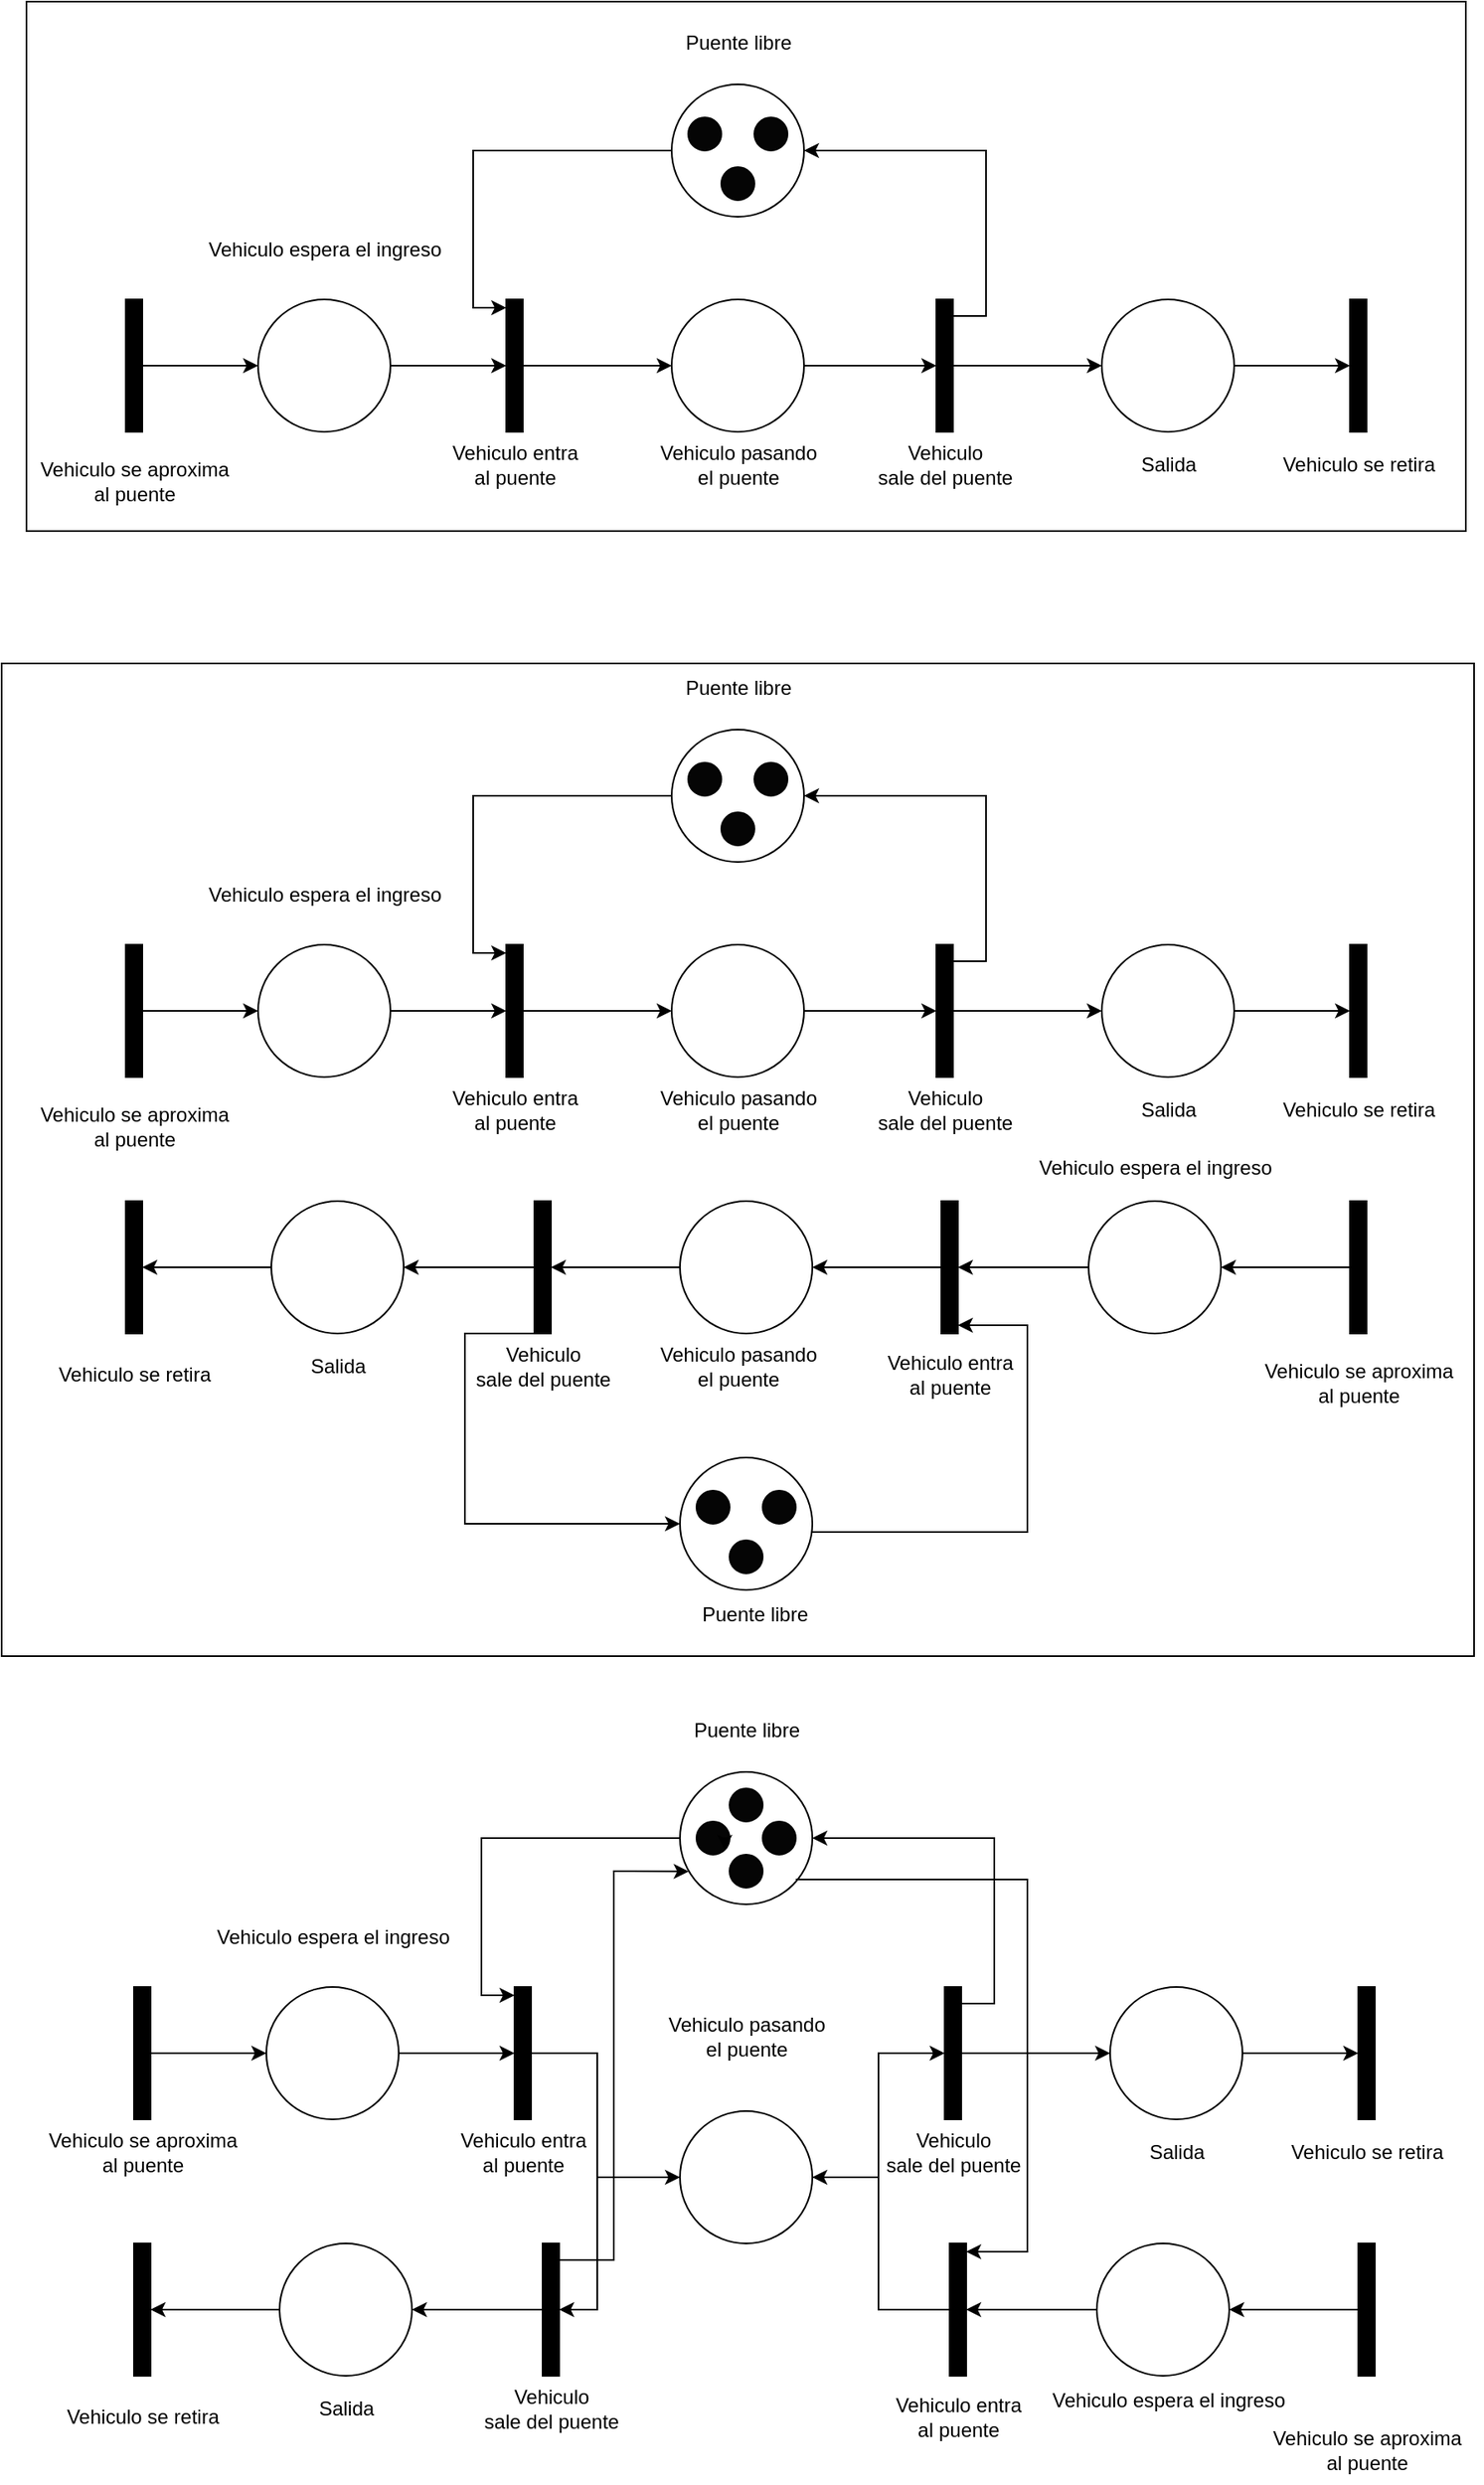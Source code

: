 <mxfile version="24.8.3">
  <diagram name="Page-1" id="d_wN142GEvKjSIs4hWVD">
    <mxGraphModel dx="989" dy="533" grid="1" gridSize="10" guides="1" tooltips="1" connect="1" arrows="1" fold="1" page="1" pageScale="1" pageWidth="1400" pageHeight="850" math="0" shadow="0">
      <root>
        <mxCell id="0" />
        <mxCell id="1" parent="0" />
        <mxCell id="UuXzAFl8zNPXqUN-9O2e-117" value="" style="rounded=0;whiteSpace=wrap;html=1;" vertex="1" parent="1">
          <mxGeometry x="60" y="450" width="890" height="600" as="geometry" />
        </mxCell>
        <mxCell id="UuXzAFl8zNPXqUN-9O2e-116" value="" style="rounded=0;whiteSpace=wrap;html=1;" vertex="1" parent="1">
          <mxGeometry x="75" y="50" width="870" height="320" as="geometry" />
        </mxCell>
        <mxCell id="DVIwmyQBBpOv4USfi71m-3" value="" style="edgeStyle=orthogonalEdgeStyle;rounded=0;orthogonalLoop=1;jettySize=auto;html=1;curved=0;" parent="1" source="DVIwmyQBBpOv4USfi71m-1" target="DVIwmyQBBpOv4USfi71m-2" edge="1">
          <mxGeometry relative="1" as="geometry" />
        </mxCell>
        <mxCell id="DVIwmyQBBpOv4USfi71m-1" value="" style="html=1;points=[[0,0,0,0,5],[0,1,0,0,-5],[1,0,0,0,5],[1,1,0,0,-5]];perimeter=orthogonalPerimeter;outlineConnect=0;targetShapes=umlLifeline;portConstraint=eastwest;newEdgeStyle={&quot;curved&quot;:0,&quot;rounded&quot;:0};fillColor=#000000;" parent="1" vertex="1">
          <mxGeometry x="135" y="230" width="10" height="80" as="geometry" />
        </mxCell>
        <mxCell id="UuXzAFl8zNPXqUN-9O2e-1" value="" style="edgeStyle=orthogonalEdgeStyle;rounded=0;orthogonalLoop=1;jettySize=auto;html=1;" edge="1" parent="1" source="DVIwmyQBBpOv4USfi71m-2" target="DVIwmyQBBpOv4USfi71m-4">
          <mxGeometry relative="1" as="geometry" />
        </mxCell>
        <mxCell id="DVIwmyQBBpOv4USfi71m-2" value="" style="ellipse;whiteSpace=wrap;html=1;aspect=fixed;" parent="1" vertex="1">
          <mxGeometry x="215" y="230" width="80" height="80" as="geometry" />
        </mxCell>
        <mxCell id="UuXzAFl8zNPXqUN-9O2e-3" value="" style="edgeStyle=orthogonalEdgeStyle;rounded=0;orthogonalLoop=1;jettySize=auto;html=1;curved=0;" edge="1" parent="1" source="DVIwmyQBBpOv4USfi71m-4" target="UuXzAFl8zNPXqUN-9O2e-2">
          <mxGeometry relative="1" as="geometry" />
        </mxCell>
        <mxCell id="DVIwmyQBBpOv4USfi71m-4" value="" style="html=1;points=[[0,0,0,0,5],[0,1,0,0,-5],[1,0,0,0,5],[1,1,0,0,-5]];perimeter=orthogonalPerimeter;outlineConnect=0;targetShapes=umlLifeline;portConstraint=eastwest;newEdgeStyle={&quot;curved&quot;:0,&quot;rounded&quot;:0};fillColor=#000000;" parent="1" vertex="1">
          <mxGeometry x="365" y="230" width="10" height="80" as="geometry" />
        </mxCell>
        <mxCell id="UuXzAFl8zNPXqUN-9O2e-5" value="" style="edgeStyle=orthogonalEdgeStyle;rounded=0;orthogonalLoop=1;jettySize=auto;html=1;" edge="1" parent="1" source="UuXzAFl8zNPXqUN-9O2e-2" target="UuXzAFl8zNPXqUN-9O2e-4">
          <mxGeometry relative="1" as="geometry" />
        </mxCell>
        <mxCell id="UuXzAFl8zNPXqUN-9O2e-2" value="" style="ellipse;whiteSpace=wrap;html=1;aspect=fixed;" vertex="1" parent="1">
          <mxGeometry x="465" y="230" width="80" height="80" as="geometry" />
        </mxCell>
        <mxCell id="UuXzAFl8zNPXqUN-9O2e-14" value="" style="edgeStyle=orthogonalEdgeStyle;rounded=0;orthogonalLoop=1;jettySize=auto;html=1;curved=0;" edge="1" parent="1" source="UuXzAFl8zNPXqUN-9O2e-4" target="UuXzAFl8zNPXqUN-9O2e-13">
          <mxGeometry relative="1" as="geometry" />
        </mxCell>
        <mxCell id="UuXzAFl8zNPXqUN-9O2e-4" value="" style="html=1;points=[[0,0,0,0,5],[0,1,0,0,-5],[1,0,0,0,5],[1,1,0,0,-5]];perimeter=orthogonalPerimeter;outlineConnect=0;targetShapes=umlLifeline;portConstraint=eastwest;newEdgeStyle={&quot;curved&quot;:0,&quot;rounded&quot;:0};fillColor=#000000;" vertex="1" parent="1">
          <mxGeometry x="625" y="230" width="10" height="80" as="geometry" />
        </mxCell>
        <mxCell id="UuXzAFl8zNPXqUN-9O2e-6" value="" style="ellipse;whiteSpace=wrap;html=1;aspect=fixed;" vertex="1" parent="1">
          <mxGeometry x="465" y="100" width="80" height="80" as="geometry" />
        </mxCell>
        <mxCell id="UuXzAFl8zNPXqUN-9O2e-8" value="" style="ellipse;whiteSpace=wrap;html=1;aspect=fixed;fillColor=#050505;" vertex="1" parent="1">
          <mxGeometry x="515" y="120" width="20" height="20" as="geometry" />
        </mxCell>
        <mxCell id="UuXzAFl8zNPXqUN-9O2e-9" value="" style="ellipse;whiteSpace=wrap;html=1;aspect=fixed;fillColor=#050505;" vertex="1" parent="1">
          <mxGeometry x="475" y="120" width="20" height="20" as="geometry" />
        </mxCell>
        <mxCell id="UuXzAFl8zNPXqUN-9O2e-10" value="" style="ellipse;whiteSpace=wrap;html=1;aspect=fixed;fillColor=#050505;" vertex="1" parent="1">
          <mxGeometry x="495" y="150" width="20" height="20" as="geometry" />
        </mxCell>
        <mxCell id="UuXzAFl8zNPXqUN-9O2e-11" value="" style="endArrow=classic;html=1;rounded=0;entryX=1;entryY=0.5;entryDx=0;entryDy=0;" edge="1" parent="1" target="UuXzAFl8zNPXqUN-9O2e-6">
          <mxGeometry width="50" height="50" relative="1" as="geometry">
            <mxPoint x="635" y="240" as="sourcePoint" />
            <mxPoint x="685" y="190" as="targetPoint" />
            <Array as="points">
              <mxPoint x="655" y="240" />
              <mxPoint x="655" y="190" />
              <mxPoint x="655" y="140" />
            </Array>
          </mxGeometry>
        </mxCell>
        <mxCell id="UuXzAFl8zNPXqUN-9O2e-12" value="" style="endArrow=classic;html=1;rounded=0;entryX=0;entryY=0;entryDx=0;entryDy=5;entryPerimeter=0;" edge="1" parent="1" target="DVIwmyQBBpOv4USfi71m-4">
          <mxGeometry width="50" height="50" relative="1" as="geometry">
            <mxPoint x="465" y="140" as="sourcePoint" />
            <mxPoint x="515" y="90" as="targetPoint" />
            <Array as="points">
              <mxPoint x="345" y="140" />
              <mxPoint x="345" y="235" />
            </Array>
          </mxGeometry>
        </mxCell>
        <mxCell id="UuXzAFl8zNPXqUN-9O2e-16" value="" style="edgeStyle=orthogonalEdgeStyle;rounded=0;orthogonalLoop=1;jettySize=auto;html=1;" edge="1" parent="1" source="UuXzAFl8zNPXqUN-9O2e-13" target="UuXzAFl8zNPXqUN-9O2e-15">
          <mxGeometry relative="1" as="geometry" />
        </mxCell>
        <mxCell id="UuXzAFl8zNPXqUN-9O2e-13" value="" style="ellipse;whiteSpace=wrap;html=1;aspect=fixed;" vertex="1" parent="1">
          <mxGeometry x="725" y="230" width="80" height="80" as="geometry" />
        </mxCell>
        <mxCell id="UuXzAFl8zNPXqUN-9O2e-15" value="" style="html=1;points=[[0,0,0,0,5],[0,1,0,0,-5],[1,0,0,0,5],[1,1,0,0,-5]];perimeter=orthogonalPerimeter;outlineConnect=0;targetShapes=umlLifeline;portConstraint=eastwest;newEdgeStyle={&quot;curved&quot;:0,&quot;rounded&quot;:0};fillColor=#000000;" vertex="1" parent="1">
          <mxGeometry x="875" y="230" width="10" height="80" as="geometry" />
        </mxCell>
        <mxCell id="UuXzAFl8zNPXqUN-9O2e-17" value="&lt;div&gt;Vehiculo se aproxima&lt;/div&gt;&lt;div&gt;al puente&lt;br&gt;&lt;/div&gt;" style="text;html=1;align=center;verticalAlign=middle;resizable=0;points=[];autosize=1;strokeColor=none;fillColor=none;" vertex="1" parent="1">
          <mxGeometry x="70" y="320" width="140" height="40" as="geometry" />
        </mxCell>
        <mxCell id="UuXzAFl8zNPXqUN-9O2e-18" value="Vehiculo espera el ingreso" style="text;html=1;align=center;verticalAlign=middle;resizable=0;points=[];autosize=1;strokeColor=none;fillColor=none;" vertex="1" parent="1">
          <mxGeometry x="170" y="185" width="170" height="30" as="geometry" />
        </mxCell>
        <mxCell id="UuXzAFl8zNPXqUN-9O2e-19" value="&lt;div&gt;Vehiculo entra&lt;/div&gt;&lt;div&gt;al puente&lt;br&gt;&lt;/div&gt;" style="text;html=1;align=center;verticalAlign=middle;resizable=0;points=[];autosize=1;strokeColor=none;fillColor=none;" vertex="1" parent="1">
          <mxGeometry x="320" y="310" width="100" height="40" as="geometry" />
        </mxCell>
        <mxCell id="UuXzAFl8zNPXqUN-9O2e-20" value="&lt;div&gt;Vehiculo pasando&lt;/div&gt;&lt;div&gt;el puente&lt;br&gt;&lt;/div&gt;" style="text;html=1;align=center;verticalAlign=middle;resizable=0;points=[];autosize=1;strokeColor=none;fillColor=none;" vertex="1" parent="1">
          <mxGeometry x="445" y="310" width="120" height="40" as="geometry" />
        </mxCell>
        <mxCell id="UuXzAFl8zNPXqUN-9O2e-21" value="&lt;div&gt;Vehiculo&lt;/div&gt;&lt;div&gt;sale del puente&lt;br&gt;&lt;/div&gt;" style="text;html=1;align=center;verticalAlign=middle;resizable=0;points=[];autosize=1;strokeColor=none;fillColor=none;" vertex="1" parent="1">
          <mxGeometry x="575" y="310" width="110" height="40" as="geometry" />
        </mxCell>
        <mxCell id="UuXzAFl8zNPXqUN-9O2e-22" value="Salida" style="text;html=1;align=center;verticalAlign=middle;resizable=0;points=[];autosize=1;strokeColor=none;fillColor=none;" vertex="1" parent="1">
          <mxGeometry x="735" y="315" width="60" height="30" as="geometry" />
        </mxCell>
        <mxCell id="UuXzAFl8zNPXqUN-9O2e-23" value="&lt;div&gt;Vehiculo se retira&lt;br&gt;&lt;/div&gt;" style="text;html=1;align=center;verticalAlign=middle;resizable=0;points=[];autosize=1;strokeColor=none;fillColor=none;" vertex="1" parent="1">
          <mxGeometry x="820" y="315" width="120" height="30" as="geometry" />
        </mxCell>
        <mxCell id="UuXzAFl8zNPXqUN-9O2e-24" value="Puente libre" style="text;html=1;align=center;verticalAlign=middle;resizable=0;points=[];autosize=1;strokeColor=none;fillColor=none;" vertex="1" parent="1">
          <mxGeometry x="460" y="60" width="90" height="30" as="geometry" />
        </mxCell>
        <mxCell id="UuXzAFl8zNPXqUN-9O2e-25" value="" style="edgeStyle=orthogonalEdgeStyle;rounded=0;orthogonalLoop=1;jettySize=auto;html=1;curved=0;" edge="1" parent="1" source="UuXzAFl8zNPXqUN-9O2e-26" target="UuXzAFl8zNPXqUN-9O2e-28">
          <mxGeometry relative="1" as="geometry" />
        </mxCell>
        <mxCell id="UuXzAFl8zNPXqUN-9O2e-26" value="" style="html=1;points=[[0,0,0,0,5],[0,1,0,0,-5],[1,0,0,0,5],[1,1,0,0,-5]];perimeter=orthogonalPerimeter;outlineConnect=0;targetShapes=umlLifeline;portConstraint=eastwest;newEdgeStyle={&quot;curved&quot;:0,&quot;rounded&quot;:0};fillColor=#000000;" vertex="1" parent="1">
          <mxGeometry x="135" y="620" width="10" height="80" as="geometry" />
        </mxCell>
        <mxCell id="UuXzAFl8zNPXqUN-9O2e-27" value="" style="edgeStyle=orthogonalEdgeStyle;rounded=0;orthogonalLoop=1;jettySize=auto;html=1;" edge="1" parent="1" source="UuXzAFl8zNPXqUN-9O2e-28" target="UuXzAFl8zNPXqUN-9O2e-30">
          <mxGeometry relative="1" as="geometry" />
        </mxCell>
        <mxCell id="UuXzAFl8zNPXqUN-9O2e-28" value="" style="ellipse;whiteSpace=wrap;html=1;aspect=fixed;" vertex="1" parent="1">
          <mxGeometry x="215" y="620" width="80" height="80" as="geometry" />
        </mxCell>
        <mxCell id="UuXzAFl8zNPXqUN-9O2e-29" value="" style="edgeStyle=orthogonalEdgeStyle;rounded=0;orthogonalLoop=1;jettySize=auto;html=1;curved=0;" edge="1" parent="1" source="UuXzAFl8zNPXqUN-9O2e-30" target="UuXzAFl8zNPXqUN-9O2e-32">
          <mxGeometry relative="1" as="geometry" />
        </mxCell>
        <mxCell id="UuXzAFl8zNPXqUN-9O2e-30" value="" style="html=1;points=[[0,0,0,0,5],[0,1,0,0,-5],[1,0,0,0,5],[1,1,0,0,-5]];perimeter=orthogonalPerimeter;outlineConnect=0;targetShapes=umlLifeline;portConstraint=eastwest;newEdgeStyle={&quot;curved&quot;:0,&quot;rounded&quot;:0};fillColor=#000000;" vertex="1" parent="1">
          <mxGeometry x="365" y="620" width="10" height="80" as="geometry" />
        </mxCell>
        <mxCell id="UuXzAFl8zNPXqUN-9O2e-31" value="" style="edgeStyle=orthogonalEdgeStyle;rounded=0;orthogonalLoop=1;jettySize=auto;html=1;" edge="1" parent="1" source="UuXzAFl8zNPXqUN-9O2e-32" target="UuXzAFl8zNPXqUN-9O2e-34">
          <mxGeometry relative="1" as="geometry" />
        </mxCell>
        <mxCell id="UuXzAFl8zNPXqUN-9O2e-32" value="" style="ellipse;whiteSpace=wrap;html=1;aspect=fixed;" vertex="1" parent="1">
          <mxGeometry x="465" y="620" width="80" height="80" as="geometry" />
        </mxCell>
        <mxCell id="UuXzAFl8zNPXqUN-9O2e-33" value="" style="edgeStyle=orthogonalEdgeStyle;rounded=0;orthogonalLoop=1;jettySize=auto;html=1;curved=0;" edge="1" parent="1" source="UuXzAFl8zNPXqUN-9O2e-34" target="UuXzAFl8zNPXqUN-9O2e-42">
          <mxGeometry relative="1" as="geometry" />
        </mxCell>
        <mxCell id="UuXzAFl8zNPXqUN-9O2e-34" value="" style="html=1;points=[[0,0,0,0,5],[0,1,0,0,-5],[1,0,0,0,5],[1,1,0,0,-5]];perimeter=orthogonalPerimeter;outlineConnect=0;targetShapes=umlLifeline;portConstraint=eastwest;newEdgeStyle={&quot;curved&quot;:0,&quot;rounded&quot;:0};fillColor=#000000;" vertex="1" parent="1">
          <mxGeometry x="625" y="620" width="10" height="80" as="geometry" />
        </mxCell>
        <mxCell id="UuXzAFl8zNPXqUN-9O2e-35" value="" style="ellipse;whiteSpace=wrap;html=1;aspect=fixed;" vertex="1" parent="1">
          <mxGeometry x="465" y="490" width="80" height="80" as="geometry" />
        </mxCell>
        <mxCell id="UuXzAFl8zNPXqUN-9O2e-36" value="" style="ellipse;whiteSpace=wrap;html=1;aspect=fixed;fillColor=#050505;" vertex="1" parent="1">
          <mxGeometry x="515" y="510" width="20" height="20" as="geometry" />
        </mxCell>
        <mxCell id="UuXzAFl8zNPXqUN-9O2e-37" value="" style="ellipse;whiteSpace=wrap;html=1;aspect=fixed;fillColor=#050505;" vertex="1" parent="1">
          <mxGeometry x="475" y="510" width="20" height="20" as="geometry" />
        </mxCell>
        <mxCell id="UuXzAFl8zNPXqUN-9O2e-38" value="" style="ellipse;whiteSpace=wrap;html=1;aspect=fixed;fillColor=#050505;" vertex="1" parent="1">
          <mxGeometry x="495" y="540" width="20" height="20" as="geometry" />
        </mxCell>
        <mxCell id="UuXzAFl8zNPXqUN-9O2e-39" value="" style="endArrow=classic;html=1;rounded=0;entryX=1;entryY=0.5;entryDx=0;entryDy=0;" edge="1" parent="1" target="UuXzAFl8zNPXqUN-9O2e-35">
          <mxGeometry width="50" height="50" relative="1" as="geometry">
            <mxPoint x="635" y="630" as="sourcePoint" />
            <mxPoint x="685" y="580" as="targetPoint" />
            <Array as="points">
              <mxPoint x="655" y="630" />
              <mxPoint x="655" y="580" />
              <mxPoint x="655" y="530" />
            </Array>
          </mxGeometry>
        </mxCell>
        <mxCell id="UuXzAFl8zNPXqUN-9O2e-40" value="" style="endArrow=classic;html=1;rounded=0;entryX=0;entryY=0;entryDx=0;entryDy=5;entryPerimeter=0;" edge="1" parent="1" target="UuXzAFl8zNPXqUN-9O2e-30">
          <mxGeometry width="50" height="50" relative="1" as="geometry">
            <mxPoint x="465" y="530" as="sourcePoint" />
            <mxPoint x="515" y="480" as="targetPoint" />
            <Array as="points">
              <mxPoint x="345" y="530" />
              <mxPoint x="345" y="625" />
            </Array>
          </mxGeometry>
        </mxCell>
        <mxCell id="UuXzAFl8zNPXqUN-9O2e-41" value="" style="edgeStyle=orthogonalEdgeStyle;rounded=0;orthogonalLoop=1;jettySize=auto;html=1;" edge="1" parent="1" source="UuXzAFl8zNPXqUN-9O2e-42" target="UuXzAFl8zNPXqUN-9O2e-43">
          <mxGeometry relative="1" as="geometry" />
        </mxCell>
        <mxCell id="UuXzAFl8zNPXqUN-9O2e-42" value="" style="ellipse;whiteSpace=wrap;html=1;aspect=fixed;" vertex="1" parent="1">
          <mxGeometry x="725" y="620" width="80" height="80" as="geometry" />
        </mxCell>
        <mxCell id="UuXzAFl8zNPXqUN-9O2e-43" value="" style="html=1;points=[[0,0,0,0,5],[0,1,0,0,-5],[1,0,0,0,5],[1,1,0,0,-5]];perimeter=orthogonalPerimeter;outlineConnect=0;targetShapes=umlLifeline;portConstraint=eastwest;newEdgeStyle={&quot;curved&quot;:0,&quot;rounded&quot;:0};fillColor=#000000;" vertex="1" parent="1">
          <mxGeometry x="875" y="620" width="10" height="80" as="geometry" />
        </mxCell>
        <mxCell id="UuXzAFl8zNPXqUN-9O2e-44" value="&lt;div&gt;Vehiculo se aproxima&lt;/div&gt;&lt;div&gt;al puente&lt;br&gt;&lt;/div&gt;" style="text;html=1;align=center;verticalAlign=middle;resizable=0;points=[];autosize=1;strokeColor=none;fillColor=none;" vertex="1" parent="1">
          <mxGeometry x="70" y="710" width="140" height="40" as="geometry" />
        </mxCell>
        <mxCell id="UuXzAFl8zNPXqUN-9O2e-45" value="Vehiculo espera el ingreso" style="text;html=1;align=center;verticalAlign=middle;resizable=0;points=[];autosize=1;strokeColor=none;fillColor=none;" vertex="1" parent="1">
          <mxGeometry x="170" y="575" width="170" height="30" as="geometry" />
        </mxCell>
        <mxCell id="UuXzAFl8zNPXqUN-9O2e-46" value="&lt;div&gt;Vehiculo entra&lt;/div&gt;&lt;div&gt;al puente&lt;br&gt;&lt;/div&gt;" style="text;html=1;align=center;verticalAlign=middle;resizable=0;points=[];autosize=1;strokeColor=none;fillColor=none;" vertex="1" parent="1">
          <mxGeometry x="320" y="700" width="100" height="40" as="geometry" />
        </mxCell>
        <mxCell id="UuXzAFl8zNPXqUN-9O2e-47" value="&lt;div&gt;Vehiculo pasando&lt;/div&gt;&lt;div&gt;el puente&lt;br&gt;&lt;/div&gt;" style="text;html=1;align=center;verticalAlign=middle;resizable=0;points=[];autosize=1;strokeColor=none;fillColor=none;" vertex="1" parent="1">
          <mxGeometry x="445" y="700" width="120" height="40" as="geometry" />
        </mxCell>
        <mxCell id="UuXzAFl8zNPXqUN-9O2e-48" value="&lt;div&gt;Vehiculo&lt;/div&gt;&lt;div&gt;sale del puente&lt;br&gt;&lt;/div&gt;" style="text;html=1;align=center;verticalAlign=middle;resizable=0;points=[];autosize=1;strokeColor=none;fillColor=none;" vertex="1" parent="1">
          <mxGeometry x="575" y="700" width="110" height="40" as="geometry" />
        </mxCell>
        <mxCell id="UuXzAFl8zNPXqUN-9O2e-49" value="Salida" style="text;html=1;align=center;verticalAlign=middle;resizable=0;points=[];autosize=1;strokeColor=none;fillColor=none;" vertex="1" parent="1">
          <mxGeometry x="735" y="705" width="60" height="30" as="geometry" />
        </mxCell>
        <mxCell id="UuXzAFl8zNPXqUN-9O2e-50" value="&lt;div&gt;Vehiculo se retira&lt;br&gt;&lt;/div&gt;" style="text;html=1;align=center;verticalAlign=middle;resizable=0;points=[];autosize=1;strokeColor=none;fillColor=none;" vertex="1" parent="1">
          <mxGeometry x="820" y="705" width="120" height="30" as="geometry" />
        </mxCell>
        <mxCell id="UuXzAFl8zNPXqUN-9O2e-51" value="Puente libre" style="text;html=1;align=center;verticalAlign=middle;resizable=0;points=[];autosize=1;strokeColor=none;fillColor=none;" vertex="1" parent="1">
          <mxGeometry x="460" y="450" width="90" height="30" as="geometry" />
        </mxCell>
        <mxCell id="UuXzAFl8zNPXqUN-9O2e-73" value="" style="html=1;points=[[0,0,0,0,5],[0,1,0,0,-5],[1,0,0,0,5],[1,1,0,0,-5]];perimeter=orthogonalPerimeter;outlineConnect=0;targetShapes=umlLifeline;portConstraint=eastwest;newEdgeStyle={&quot;curved&quot;:0,&quot;rounded&quot;:0};fillColor=#000000;flipH=0;flipV=0;" vertex="1" parent="1">
          <mxGeometry x="135" y="775" width="10" height="80" as="geometry" />
        </mxCell>
        <mxCell id="UuXzAFl8zNPXqUN-9O2e-106" value="" style="edgeStyle=orthogonalEdgeStyle;rounded=0;orthogonalLoop=1;jettySize=auto;html=1;" edge="1" parent="1" source="UuXzAFl8zNPXqUN-9O2e-75" target="UuXzAFl8zNPXqUN-9O2e-73">
          <mxGeometry relative="1" as="geometry" />
        </mxCell>
        <mxCell id="UuXzAFl8zNPXqUN-9O2e-75" value="" style="ellipse;whiteSpace=wrap;html=1;aspect=fixed;flipH=0;flipV=0;" vertex="1" parent="1">
          <mxGeometry x="223" y="775" width="80" height="80" as="geometry" />
        </mxCell>
        <mxCell id="UuXzAFl8zNPXqUN-9O2e-105" value="" style="edgeStyle=orthogonalEdgeStyle;rounded=0;orthogonalLoop=1;jettySize=auto;html=1;curved=0;" edge="1" parent="1" source="UuXzAFl8zNPXqUN-9O2e-77" target="UuXzAFl8zNPXqUN-9O2e-75">
          <mxGeometry relative="1" as="geometry" />
        </mxCell>
        <mxCell id="UuXzAFl8zNPXqUN-9O2e-77" value="" style="html=1;points=[[0,0,0,0,5],[0,1,0,0,-5],[1,0,0,0,5],[1,1,0,0,-5]];perimeter=orthogonalPerimeter;outlineConnect=0;targetShapes=umlLifeline;portConstraint=eastwest;newEdgeStyle={&quot;curved&quot;:0,&quot;rounded&quot;:0};fillColor=#000000;flipH=0;flipV=0;" vertex="1" parent="1">
          <mxGeometry x="382" y="775" width="10" height="80" as="geometry" />
        </mxCell>
        <mxCell id="UuXzAFl8zNPXqUN-9O2e-104" value="" style="edgeStyle=orthogonalEdgeStyle;rounded=0;orthogonalLoop=1;jettySize=auto;html=1;" edge="1" parent="1" source="UuXzAFl8zNPXqUN-9O2e-79" target="UuXzAFl8zNPXqUN-9O2e-77">
          <mxGeometry relative="1" as="geometry" />
        </mxCell>
        <mxCell id="UuXzAFl8zNPXqUN-9O2e-79" value="" style="ellipse;whiteSpace=wrap;html=1;aspect=fixed;flipH=0;flipV=0;" vertex="1" parent="1">
          <mxGeometry x="470" y="775" width="80" height="80" as="geometry" />
        </mxCell>
        <mxCell id="UuXzAFl8zNPXqUN-9O2e-103" value="" style="edgeStyle=orthogonalEdgeStyle;rounded=0;orthogonalLoop=1;jettySize=auto;html=1;curved=0;" edge="1" parent="1" source="UuXzAFl8zNPXqUN-9O2e-81" target="UuXzAFl8zNPXqUN-9O2e-79">
          <mxGeometry relative="1" as="geometry" />
        </mxCell>
        <mxCell id="UuXzAFl8zNPXqUN-9O2e-81" value="" style="html=1;points=[[0,0,0,0,5],[0,1,0,0,-5],[1,0,0,0,5],[1,1,0,0,-5]];perimeter=orthogonalPerimeter;outlineConnect=0;targetShapes=umlLifeline;portConstraint=eastwest;newEdgeStyle={&quot;curved&quot;:0,&quot;rounded&quot;:0};fillColor=#000000;flipH=0;flipV=0;" vertex="1" parent="1">
          <mxGeometry x="628" y="775" width="10" height="80" as="geometry" />
        </mxCell>
        <mxCell id="UuXzAFl8zNPXqUN-9O2e-102" value="" style="edgeStyle=orthogonalEdgeStyle;rounded=0;orthogonalLoop=1;jettySize=auto;html=1;" edge="1" parent="1" source="UuXzAFl8zNPXqUN-9O2e-89" target="UuXzAFl8zNPXqUN-9O2e-81">
          <mxGeometry relative="1" as="geometry" />
        </mxCell>
        <mxCell id="UuXzAFl8zNPXqUN-9O2e-89" value="" style="ellipse;whiteSpace=wrap;html=1;aspect=fixed;flipH=0;flipV=0;" vertex="1" parent="1">
          <mxGeometry x="717" y="775" width="80" height="80" as="geometry" />
        </mxCell>
        <mxCell id="UuXzAFl8zNPXqUN-9O2e-101" value="" style="edgeStyle=orthogonalEdgeStyle;rounded=0;orthogonalLoop=1;jettySize=auto;html=1;curved=0;" edge="1" parent="1" source="UuXzAFl8zNPXqUN-9O2e-90" target="UuXzAFl8zNPXqUN-9O2e-89">
          <mxGeometry relative="1" as="geometry" />
        </mxCell>
        <mxCell id="UuXzAFl8zNPXqUN-9O2e-90" value="" style="html=1;points=[[0,0,0,0,5],[0,1,0,0,-5],[1,0,0,0,5],[1,1,0,0,-5]];perimeter=orthogonalPerimeter;outlineConnect=0;targetShapes=umlLifeline;portConstraint=eastwest;newEdgeStyle={&quot;curved&quot;:0,&quot;rounded&quot;:0};fillColor=#000000;flipH=0;flipV=0;" vertex="1" parent="1">
          <mxGeometry x="875" y="775" width="10" height="80" as="geometry" />
        </mxCell>
        <mxCell id="UuXzAFl8zNPXqUN-9O2e-91" value="&lt;div&gt;Vehiculo se aproxima&lt;/div&gt;&lt;div&gt;al puente&lt;br&gt;&lt;/div&gt;" style="text;html=1;align=center;verticalAlign=middle;resizable=0;points=[];autosize=1;strokeColor=none;fillColor=none;flipH=0;flipV=0;" vertex="1" parent="1">
          <mxGeometry x="810" y="865" width="140" height="40" as="geometry" />
        </mxCell>
        <mxCell id="UuXzAFl8zNPXqUN-9O2e-92" value="Vehiculo espera el ingreso" style="text;html=1;align=center;verticalAlign=middle;resizable=0;points=[];autosize=1;strokeColor=none;fillColor=none;flipH=0;flipV=0;" vertex="1" parent="1">
          <mxGeometry x="672" y="740" width="170" height="30" as="geometry" />
        </mxCell>
        <mxCell id="UuXzAFl8zNPXqUN-9O2e-93" value="&lt;div&gt;Vehiculo entra&lt;/div&gt;&lt;div&gt;al puente&lt;br&gt;&lt;/div&gt;" style="text;html=1;align=center;verticalAlign=middle;resizable=0;points=[];autosize=1;strokeColor=none;fillColor=none;flipH=0;flipV=0;" vertex="1" parent="1">
          <mxGeometry x="583" y="860" width="100" height="40" as="geometry" />
        </mxCell>
        <mxCell id="UuXzAFl8zNPXqUN-9O2e-94" value="&lt;div&gt;Vehiculo pasando&lt;/div&gt;&lt;div&gt;el puente&lt;br&gt;&lt;/div&gt;" style="text;html=1;align=center;verticalAlign=middle;resizable=0;points=[];autosize=1;strokeColor=none;fillColor=none;flipH=0;flipV=0;" vertex="1" parent="1">
          <mxGeometry x="445" y="855" width="120" height="40" as="geometry" />
        </mxCell>
        <mxCell id="UuXzAFl8zNPXqUN-9O2e-95" value="&lt;div&gt;Vehiculo&lt;/div&gt;&lt;div&gt;sale del puente&lt;br&gt;&lt;/div&gt;" style="text;html=1;align=center;verticalAlign=middle;resizable=0;points=[];autosize=1;strokeColor=none;fillColor=none;flipH=0;flipV=0;" vertex="1" parent="1">
          <mxGeometry x="332" y="855" width="110" height="40" as="geometry" />
        </mxCell>
        <mxCell id="UuXzAFl8zNPXqUN-9O2e-96" value="Salida" style="text;html=1;align=center;verticalAlign=middle;resizable=0;points=[];autosize=1;strokeColor=none;fillColor=none;flipH=0;flipV=0;" vertex="1" parent="1">
          <mxGeometry x="233" y="860" width="60" height="30" as="geometry" />
        </mxCell>
        <mxCell id="UuXzAFl8zNPXqUN-9O2e-97" value="&lt;div&gt;Vehiculo se retira&lt;br&gt;&lt;/div&gt;" style="text;html=1;align=center;verticalAlign=middle;resizable=0;points=[];autosize=1;strokeColor=none;fillColor=none;flipH=0;flipV=0;" vertex="1" parent="1">
          <mxGeometry x="80" y="865" width="120" height="30" as="geometry" />
        </mxCell>
        <mxCell id="UuXzAFl8zNPXqUN-9O2e-107" value="" style="ellipse;whiteSpace=wrap;html=1;aspect=fixed;" vertex="1" parent="1">
          <mxGeometry x="470" y="930" width="80" height="80" as="geometry" />
        </mxCell>
        <mxCell id="UuXzAFl8zNPXqUN-9O2e-108" value="" style="ellipse;whiteSpace=wrap;html=1;aspect=fixed;fillColor=#050505;" vertex="1" parent="1">
          <mxGeometry x="520" y="950" width="20" height="20" as="geometry" />
        </mxCell>
        <mxCell id="UuXzAFl8zNPXqUN-9O2e-109" value="" style="ellipse;whiteSpace=wrap;html=1;aspect=fixed;fillColor=#050505;" vertex="1" parent="1">
          <mxGeometry x="480" y="950" width="20" height="20" as="geometry" />
        </mxCell>
        <mxCell id="UuXzAFl8zNPXqUN-9O2e-110" value="" style="ellipse;whiteSpace=wrap;html=1;aspect=fixed;fillColor=#050505;" vertex="1" parent="1">
          <mxGeometry x="500" y="980" width="20" height="20" as="geometry" />
        </mxCell>
        <mxCell id="UuXzAFl8zNPXqUN-9O2e-111" value="" style="endArrow=classic;html=1;rounded=0;entryX=1;entryY=1;entryDx=0;entryDy=-5;entryPerimeter=0;" edge="1" parent="1" target="UuXzAFl8zNPXqUN-9O2e-81">
          <mxGeometry width="50" height="50" relative="1" as="geometry">
            <mxPoint x="550" y="975" as="sourcePoint" />
            <mxPoint x="690" y="1020" as="targetPoint" />
            <Array as="points">
              <mxPoint x="550" y="975" />
              <mxPoint x="680" y="975" />
              <mxPoint x="680" y="850" />
            </Array>
          </mxGeometry>
        </mxCell>
        <mxCell id="UuXzAFl8zNPXqUN-9O2e-114" value="" style="endArrow=classic;html=1;rounded=0;entryX=0;entryY=0.5;entryDx=0;entryDy=0;" edge="1" parent="1" target="UuXzAFl8zNPXqUN-9O2e-107">
          <mxGeometry width="50" height="50" relative="1" as="geometry">
            <mxPoint x="382" y="855" as="sourcePoint" />
            <mxPoint x="432" y="805" as="targetPoint" />
            <Array as="points">
              <mxPoint x="340" y="855" />
              <mxPoint x="340" y="970" />
            </Array>
          </mxGeometry>
        </mxCell>
        <mxCell id="UuXzAFl8zNPXqUN-9O2e-119" value="Puente libre" style="text;html=1;align=center;verticalAlign=middle;resizable=0;points=[];autosize=1;strokeColor=none;fillColor=none;" vertex="1" parent="1">
          <mxGeometry x="470" y="1010" width="90" height="30" as="geometry" />
        </mxCell>
        <mxCell id="UuXzAFl8zNPXqUN-9O2e-121" value="" style="edgeStyle=orthogonalEdgeStyle;rounded=0;orthogonalLoop=1;jettySize=auto;html=1;curved=0;" edge="1" parent="1" source="UuXzAFl8zNPXqUN-9O2e-122" target="UuXzAFl8zNPXqUN-9O2e-124">
          <mxGeometry relative="1" as="geometry" />
        </mxCell>
        <mxCell id="UuXzAFl8zNPXqUN-9O2e-122" value="" style="html=1;points=[[0,0,0,0,5],[0,1,0,0,-5],[1,0,0,0,5],[1,1,0,0,-5]];perimeter=orthogonalPerimeter;outlineConnect=0;targetShapes=umlLifeline;portConstraint=eastwest;newEdgeStyle={&quot;curved&quot;:0,&quot;rounded&quot;:0};fillColor=#000000;" vertex="1" parent="1">
          <mxGeometry x="140" y="1250" width="10" height="80" as="geometry" />
        </mxCell>
        <mxCell id="UuXzAFl8zNPXqUN-9O2e-123" value="" style="edgeStyle=orthogonalEdgeStyle;rounded=0;orthogonalLoop=1;jettySize=auto;html=1;" edge="1" parent="1" source="UuXzAFl8zNPXqUN-9O2e-124" target="UuXzAFl8zNPXqUN-9O2e-126">
          <mxGeometry relative="1" as="geometry" />
        </mxCell>
        <mxCell id="UuXzAFl8zNPXqUN-9O2e-124" value="" style="ellipse;whiteSpace=wrap;html=1;aspect=fixed;" vertex="1" parent="1">
          <mxGeometry x="220" y="1250" width="80" height="80" as="geometry" />
        </mxCell>
        <mxCell id="UuXzAFl8zNPXqUN-9O2e-125" value="" style="edgeStyle=orthogonalEdgeStyle;rounded=0;orthogonalLoop=1;jettySize=auto;html=1;curved=0;" edge="1" parent="1" source="UuXzAFl8zNPXqUN-9O2e-126" target="UuXzAFl8zNPXqUN-9O2e-128">
          <mxGeometry relative="1" as="geometry">
            <Array as="points">
              <mxPoint x="420" y="1290" />
              <mxPoint x="420" y="1365" />
            </Array>
          </mxGeometry>
        </mxCell>
        <mxCell id="UuXzAFl8zNPXqUN-9O2e-126" value="" style="html=1;points=[[0,0,0,0,5],[0,1,0,0,-5],[1,0,0,0,5],[1,1,0,0,-5]];perimeter=orthogonalPerimeter;outlineConnect=0;targetShapes=umlLifeline;portConstraint=eastwest;newEdgeStyle={&quot;curved&quot;:0,&quot;rounded&quot;:0};fillColor=#000000;" vertex="1" parent="1">
          <mxGeometry x="370" y="1250" width="10" height="80" as="geometry" />
        </mxCell>
        <mxCell id="UuXzAFl8zNPXqUN-9O2e-127" value="" style="edgeStyle=orthogonalEdgeStyle;rounded=0;orthogonalLoop=1;jettySize=auto;html=1;" edge="1" parent="1" source="UuXzAFl8zNPXqUN-9O2e-128" target="UuXzAFl8zNPXqUN-9O2e-130">
          <mxGeometry relative="1" as="geometry" />
        </mxCell>
        <mxCell id="UuXzAFl8zNPXqUN-9O2e-128" value="" style="ellipse;whiteSpace=wrap;html=1;aspect=fixed;" vertex="1" parent="1">
          <mxGeometry x="470" y="1325" width="80" height="80" as="geometry" />
        </mxCell>
        <mxCell id="UuXzAFl8zNPXqUN-9O2e-129" value="" style="edgeStyle=orthogonalEdgeStyle;rounded=0;orthogonalLoop=1;jettySize=auto;html=1;curved=0;" edge="1" parent="1" source="UuXzAFl8zNPXqUN-9O2e-130" target="UuXzAFl8zNPXqUN-9O2e-138">
          <mxGeometry relative="1" as="geometry" />
        </mxCell>
        <mxCell id="UuXzAFl8zNPXqUN-9O2e-130" value="" style="html=1;points=[[0,0,0,0,5],[0,1,0,0,-5],[1,0,0,0,5],[1,1,0,0,-5]];perimeter=orthogonalPerimeter;outlineConnect=0;targetShapes=umlLifeline;portConstraint=eastwest;newEdgeStyle={&quot;curved&quot;:0,&quot;rounded&quot;:0};fillColor=#000000;" vertex="1" parent="1">
          <mxGeometry x="630" y="1250" width="10" height="80" as="geometry" />
        </mxCell>
        <mxCell id="UuXzAFl8zNPXqUN-9O2e-131" value="" style="ellipse;whiteSpace=wrap;html=1;aspect=fixed;" vertex="1" parent="1">
          <mxGeometry x="470" y="1120" width="80" height="80" as="geometry" />
        </mxCell>
        <mxCell id="UuXzAFl8zNPXqUN-9O2e-132" value="" style="ellipse;whiteSpace=wrap;html=1;aspect=fixed;fillColor=#050505;" vertex="1" parent="1">
          <mxGeometry x="520" y="1150" width="20" height="20" as="geometry" />
        </mxCell>
        <mxCell id="UuXzAFl8zNPXqUN-9O2e-133" value="" style="ellipse;whiteSpace=wrap;html=1;aspect=fixed;fillColor=#050505;" vertex="1" parent="1">
          <mxGeometry x="480" y="1150" width="20" height="20" as="geometry" />
        </mxCell>
        <mxCell id="UuXzAFl8zNPXqUN-9O2e-134" value="" style="ellipse;whiteSpace=wrap;html=1;aspect=fixed;fillColor=#050505;" vertex="1" parent="1">
          <mxGeometry x="500" y="1170" width="20" height="20" as="geometry" />
        </mxCell>
        <mxCell id="UuXzAFl8zNPXqUN-9O2e-135" value="" style="endArrow=classic;html=1;rounded=0;entryX=1;entryY=0.5;entryDx=0;entryDy=0;" edge="1" parent="1" target="UuXzAFl8zNPXqUN-9O2e-131">
          <mxGeometry width="50" height="50" relative="1" as="geometry">
            <mxPoint x="640" y="1260" as="sourcePoint" />
            <mxPoint x="690" y="1210" as="targetPoint" />
            <Array as="points">
              <mxPoint x="660" y="1260" />
              <mxPoint x="660" y="1210" />
              <mxPoint x="660" y="1160" />
            </Array>
          </mxGeometry>
        </mxCell>
        <mxCell id="UuXzAFl8zNPXqUN-9O2e-136" value="" style="endArrow=classic;html=1;rounded=0;entryX=0;entryY=0;entryDx=0;entryDy=5;entryPerimeter=0;" edge="1" parent="1" target="UuXzAFl8zNPXqUN-9O2e-126">
          <mxGeometry width="50" height="50" relative="1" as="geometry">
            <mxPoint x="470" y="1160" as="sourcePoint" />
            <mxPoint x="520" y="1110" as="targetPoint" />
            <Array as="points">
              <mxPoint x="350" y="1160" />
              <mxPoint x="350" y="1255" />
            </Array>
          </mxGeometry>
        </mxCell>
        <mxCell id="UuXzAFl8zNPXqUN-9O2e-137" value="" style="edgeStyle=orthogonalEdgeStyle;rounded=0;orthogonalLoop=1;jettySize=auto;html=1;" edge="1" parent="1" source="UuXzAFl8zNPXqUN-9O2e-138" target="UuXzAFl8zNPXqUN-9O2e-139">
          <mxGeometry relative="1" as="geometry" />
        </mxCell>
        <mxCell id="UuXzAFl8zNPXqUN-9O2e-138" value="" style="ellipse;whiteSpace=wrap;html=1;aspect=fixed;" vertex="1" parent="1">
          <mxGeometry x="730" y="1250" width="80" height="80" as="geometry" />
        </mxCell>
        <mxCell id="UuXzAFl8zNPXqUN-9O2e-139" value="" style="html=1;points=[[0,0,0,0,5],[0,1,0,0,-5],[1,0,0,0,5],[1,1,0,0,-5]];perimeter=orthogonalPerimeter;outlineConnect=0;targetShapes=umlLifeline;portConstraint=eastwest;newEdgeStyle={&quot;curved&quot;:0,&quot;rounded&quot;:0};fillColor=#000000;" vertex="1" parent="1">
          <mxGeometry x="880" y="1250" width="10" height="80" as="geometry" />
        </mxCell>
        <mxCell id="UuXzAFl8zNPXqUN-9O2e-140" value="&lt;div&gt;Vehiculo se aproxima&lt;/div&gt;&lt;div&gt;al puente&lt;br&gt;&lt;/div&gt;" style="text;html=1;align=center;verticalAlign=middle;resizable=0;points=[];autosize=1;strokeColor=none;fillColor=none;" vertex="1" parent="1">
          <mxGeometry x="75" y="1330" width="140" height="40" as="geometry" />
        </mxCell>
        <mxCell id="UuXzAFl8zNPXqUN-9O2e-141" value="Vehiculo espera el ingreso" style="text;html=1;align=center;verticalAlign=middle;resizable=0;points=[];autosize=1;strokeColor=none;fillColor=none;" vertex="1" parent="1">
          <mxGeometry x="175" y="1205" width="170" height="30" as="geometry" />
        </mxCell>
        <mxCell id="UuXzAFl8zNPXqUN-9O2e-142" value="&lt;div&gt;Vehiculo entra&lt;/div&gt;&lt;div&gt;al puente&lt;br&gt;&lt;/div&gt;" style="text;html=1;align=center;verticalAlign=middle;resizable=0;points=[];autosize=1;strokeColor=none;fillColor=none;" vertex="1" parent="1">
          <mxGeometry x="325" y="1330" width="100" height="40" as="geometry" />
        </mxCell>
        <mxCell id="UuXzAFl8zNPXqUN-9O2e-143" value="&lt;div&gt;Vehiculo pasando&lt;/div&gt;&lt;div&gt;el puente&lt;br&gt;&lt;/div&gt;" style="text;html=1;align=center;verticalAlign=middle;resizable=0;points=[];autosize=1;strokeColor=none;fillColor=none;" vertex="1" parent="1">
          <mxGeometry x="450" y="1260" width="120" height="40" as="geometry" />
        </mxCell>
        <mxCell id="UuXzAFl8zNPXqUN-9O2e-144" value="&lt;div&gt;Vehiculo&lt;/div&gt;&lt;div&gt;sale del puente&lt;br&gt;&lt;/div&gt;" style="text;html=1;align=center;verticalAlign=middle;resizable=0;points=[];autosize=1;strokeColor=none;fillColor=none;" vertex="1" parent="1">
          <mxGeometry x="580" y="1330" width="110" height="40" as="geometry" />
        </mxCell>
        <mxCell id="UuXzAFl8zNPXqUN-9O2e-145" value="Salida" style="text;html=1;align=center;verticalAlign=middle;resizable=0;points=[];autosize=1;strokeColor=none;fillColor=none;" vertex="1" parent="1">
          <mxGeometry x="740" y="1335" width="60" height="30" as="geometry" />
        </mxCell>
        <mxCell id="UuXzAFl8zNPXqUN-9O2e-146" value="&lt;div&gt;Vehiculo se retira&lt;br&gt;&lt;/div&gt;" style="text;html=1;align=center;verticalAlign=middle;resizable=0;points=[];autosize=1;strokeColor=none;fillColor=none;" vertex="1" parent="1">
          <mxGeometry x="825" y="1335" width="120" height="30" as="geometry" />
        </mxCell>
        <mxCell id="UuXzAFl8zNPXqUN-9O2e-147" value="Puente libre" style="text;html=1;align=center;verticalAlign=middle;resizable=0;points=[];autosize=1;strokeColor=none;fillColor=none;" vertex="1" parent="1">
          <mxGeometry x="465" y="1080" width="90" height="30" as="geometry" />
        </mxCell>
        <mxCell id="UuXzAFl8zNPXqUN-9O2e-148" value="" style="html=1;points=[[0,0,0,0,5],[0,1,0,0,-5],[1,0,0,0,5],[1,1,0,0,-5]];perimeter=orthogonalPerimeter;outlineConnect=0;targetShapes=umlLifeline;portConstraint=eastwest;newEdgeStyle={&quot;curved&quot;:0,&quot;rounded&quot;:0};fillColor=#000000;flipH=0;flipV=0;" vertex="1" parent="1">
          <mxGeometry x="140" y="1405" width="10" height="80" as="geometry" />
        </mxCell>
        <mxCell id="UuXzAFl8zNPXqUN-9O2e-149" value="" style="edgeStyle=orthogonalEdgeStyle;rounded=0;orthogonalLoop=1;jettySize=auto;html=1;" edge="1" parent="1" source="UuXzAFl8zNPXqUN-9O2e-150" target="UuXzAFl8zNPXqUN-9O2e-148">
          <mxGeometry relative="1" as="geometry" />
        </mxCell>
        <mxCell id="UuXzAFl8zNPXqUN-9O2e-150" value="" style="ellipse;whiteSpace=wrap;html=1;aspect=fixed;flipH=0;flipV=0;" vertex="1" parent="1">
          <mxGeometry x="228" y="1405" width="80" height="80" as="geometry" />
        </mxCell>
        <mxCell id="UuXzAFl8zNPXqUN-9O2e-151" value="" style="edgeStyle=orthogonalEdgeStyle;rounded=0;orthogonalLoop=1;jettySize=auto;html=1;curved=0;" edge="1" parent="1" source="UuXzAFl8zNPXqUN-9O2e-152" target="UuXzAFl8zNPXqUN-9O2e-150">
          <mxGeometry relative="1" as="geometry" />
        </mxCell>
        <mxCell id="UuXzAFl8zNPXqUN-9O2e-152" value="" style="html=1;points=[[0,0,0,0,5],[0,1,0,0,-5],[1,0,0,0,5],[1,1,0,0,-5]];perimeter=orthogonalPerimeter;outlineConnect=0;targetShapes=umlLifeline;portConstraint=eastwest;newEdgeStyle={&quot;curved&quot;:0,&quot;rounded&quot;:0};fillColor=#000000;flipH=0;flipV=0;" vertex="1" parent="1">
          <mxGeometry x="387" y="1405" width="10" height="80" as="geometry" />
        </mxCell>
        <mxCell id="UuXzAFl8zNPXqUN-9O2e-153" value="" style="edgeStyle=orthogonalEdgeStyle;rounded=0;orthogonalLoop=1;jettySize=auto;html=1;exitX=0;exitY=0.5;exitDx=0;exitDy=0;" edge="1" parent="1" source="UuXzAFl8zNPXqUN-9O2e-128" target="UuXzAFl8zNPXqUN-9O2e-152">
          <mxGeometry relative="1" as="geometry">
            <mxPoint x="475" y="1445" as="sourcePoint" />
            <Array as="points">
              <mxPoint x="420" y="1365" />
              <mxPoint x="420" y="1445" />
            </Array>
          </mxGeometry>
        </mxCell>
        <mxCell id="UuXzAFl8zNPXqUN-9O2e-155" value="" style="edgeStyle=orthogonalEdgeStyle;rounded=0;orthogonalLoop=1;jettySize=auto;html=1;curved=0;entryX=1;entryY=0.5;entryDx=0;entryDy=0;" edge="1" parent="1" source="UuXzAFl8zNPXqUN-9O2e-156" target="UuXzAFl8zNPXqUN-9O2e-128">
          <mxGeometry relative="1" as="geometry">
            <mxPoint x="555" y="1445" as="targetPoint" />
            <Array as="points">
              <mxPoint x="590" y="1445" />
              <mxPoint x="590" y="1365" />
            </Array>
          </mxGeometry>
        </mxCell>
        <mxCell id="UuXzAFl8zNPXqUN-9O2e-156" value="" style="html=1;points=[[0,0,0,0,5],[0,1,0,0,-5],[1,0,0,0,5],[1,1,0,0,-5]];perimeter=orthogonalPerimeter;outlineConnect=0;targetShapes=umlLifeline;portConstraint=eastwest;newEdgeStyle={&quot;curved&quot;:0,&quot;rounded&quot;:0};fillColor=#000000;flipH=0;flipV=0;" vertex="1" parent="1">
          <mxGeometry x="633" y="1405" width="10" height="80" as="geometry" />
        </mxCell>
        <mxCell id="UuXzAFl8zNPXqUN-9O2e-157" value="" style="edgeStyle=orthogonalEdgeStyle;rounded=0;orthogonalLoop=1;jettySize=auto;html=1;" edge="1" parent="1" source="UuXzAFl8zNPXqUN-9O2e-158" target="UuXzAFl8zNPXqUN-9O2e-156">
          <mxGeometry relative="1" as="geometry" />
        </mxCell>
        <mxCell id="UuXzAFl8zNPXqUN-9O2e-158" value="" style="ellipse;whiteSpace=wrap;html=1;aspect=fixed;flipH=0;flipV=0;" vertex="1" parent="1">
          <mxGeometry x="722" y="1405" width="80" height="80" as="geometry" />
        </mxCell>
        <mxCell id="UuXzAFl8zNPXqUN-9O2e-159" value="" style="edgeStyle=orthogonalEdgeStyle;rounded=0;orthogonalLoop=1;jettySize=auto;html=1;curved=0;" edge="1" parent="1" source="UuXzAFl8zNPXqUN-9O2e-160" target="UuXzAFl8zNPXqUN-9O2e-158">
          <mxGeometry relative="1" as="geometry" />
        </mxCell>
        <mxCell id="UuXzAFl8zNPXqUN-9O2e-160" value="" style="html=1;points=[[0,0,0,0,5],[0,1,0,0,-5],[1,0,0,0,5],[1,1,0,0,-5]];perimeter=orthogonalPerimeter;outlineConnect=0;targetShapes=umlLifeline;portConstraint=eastwest;newEdgeStyle={&quot;curved&quot;:0,&quot;rounded&quot;:0};fillColor=#000000;flipH=0;flipV=0;" vertex="1" parent="1">
          <mxGeometry x="880" y="1405" width="10" height="80" as="geometry" />
        </mxCell>
        <mxCell id="UuXzAFl8zNPXqUN-9O2e-161" value="&lt;div&gt;Vehiculo se aproxima&lt;/div&gt;&lt;div&gt;al puente&lt;br&gt;&lt;/div&gt;" style="text;html=1;align=center;verticalAlign=middle;resizable=0;points=[];autosize=1;strokeColor=none;fillColor=none;flipH=0;flipV=0;" vertex="1" parent="1">
          <mxGeometry x="815" y="1510" width="140" height="40" as="geometry" />
        </mxCell>
        <mxCell id="UuXzAFl8zNPXqUN-9O2e-162" value="Vehiculo espera el ingreso" style="text;html=1;align=center;verticalAlign=middle;resizable=0;points=[];autosize=1;strokeColor=none;fillColor=none;flipH=0;flipV=0;" vertex="1" parent="1">
          <mxGeometry x="680" y="1485" width="170" height="30" as="geometry" />
        </mxCell>
        <mxCell id="UuXzAFl8zNPXqUN-9O2e-163" value="&lt;div&gt;Vehiculo entra&lt;/div&gt;&lt;div&gt;al puente&lt;br&gt;&lt;/div&gt;" style="text;html=1;align=center;verticalAlign=middle;resizable=0;points=[];autosize=1;strokeColor=none;fillColor=none;flipH=0;flipV=0;" vertex="1" parent="1">
          <mxGeometry x="588" y="1490" width="100" height="40" as="geometry" />
        </mxCell>
        <mxCell id="UuXzAFl8zNPXqUN-9O2e-165" value="&lt;div&gt;Vehiculo&lt;/div&gt;&lt;div&gt;sale del puente&lt;br&gt;&lt;/div&gt;" style="text;html=1;align=center;verticalAlign=middle;resizable=0;points=[];autosize=1;strokeColor=none;fillColor=none;flipH=0;flipV=0;" vertex="1" parent="1">
          <mxGeometry x="337" y="1485" width="110" height="40" as="geometry" />
        </mxCell>
        <mxCell id="UuXzAFl8zNPXqUN-9O2e-166" value="Salida" style="text;html=1;align=center;verticalAlign=middle;resizable=0;points=[];autosize=1;strokeColor=none;fillColor=none;flipH=0;flipV=0;" vertex="1" parent="1">
          <mxGeometry x="238" y="1490" width="60" height="30" as="geometry" />
        </mxCell>
        <mxCell id="UuXzAFl8zNPXqUN-9O2e-167" value="&lt;div&gt;Vehiculo se retira&lt;br&gt;&lt;/div&gt;" style="text;html=1;align=center;verticalAlign=middle;resizable=0;points=[];autosize=1;strokeColor=none;fillColor=none;flipH=0;flipV=0;" vertex="1" parent="1">
          <mxGeometry x="85" y="1495" width="120" height="30" as="geometry" />
        </mxCell>
        <mxCell id="UuXzAFl8zNPXqUN-9O2e-175" value="" style="endArrow=classic;html=1;rounded=0;entryX=1;entryY=0;entryDx=0;entryDy=5;entryPerimeter=0;" edge="1" parent="1" target="UuXzAFl8zNPXqUN-9O2e-156">
          <mxGeometry width="50" height="50" relative="1" as="geometry">
            <mxPoint x="540" y="1185" as="sourcePoint" />
            <mxPoint x="590" y="1135" as="targetPoint" />
            <Array as="points">
              <mxPoint x="680" y="1185" />
              <mxPoint x="680" y="1410" />
            </Array>
          </mxGeometry>
        </mxCell>
        <mxCell id="UuXzAFl8zNPXqUN-9O2e-176" value="" style="endArrow=classic;html=1;rounded=0;entryX=0.066;entryY=0.752;entryDx=0;entryDy=0;entryPerimeter=0;" edge="1" parent="1" target="UuXzAFl8zNPXqUN-9O2e-131">
          <mxGeometry width="50" height="50" relative="1" as="geometry">
            <mxPoint x="397" y="1415" as="sourcePoint" />
            <mxPoint x="447" y="1365" as="targetPoint" />
            <Array as="points">
              <mxPoint x="430" y="1415" />
              <mxPoint x="430" y="1290" />
              <mxPoint x="430" y="1180" />
            </Array>
          </mxGeometry>
        </mxCell>
        <mxCell id="UuXzAFl8zNPXqUN-9O2e-178" style="edgeStyle=orthogonalEdgeStyle;rounded=0;orthogonalLoop=1;jettySize=auto;html=1;exitX=1;exitY=0.5;exitDx=0;exitDy=0;entryX=1;entryY=1;entryDx=0;entryDy=0;" edge="1" parent="1" source="UuXzAFl8zNPXqUN-9O2e-133" target="UuXzAFl8zNPXqUN-9O2e-133">
          <mxGeometry relative="1" as="geometry" />
        </mxCell>
        <mxCell id="UuXzAFl8zNPXqUN-9O2e-180" value="" style="ellipse;whiteSpace=wrap;html=1;aspect=fixed;fillColor=#050505;" vertex="1" parent="1">
          <mxGeometry x="500" y="1130" width="20" height="20" as="geometry" />
        </mxCell>
      </root>
    </mxGraphModel>
  </diagram>
</mxfile>
